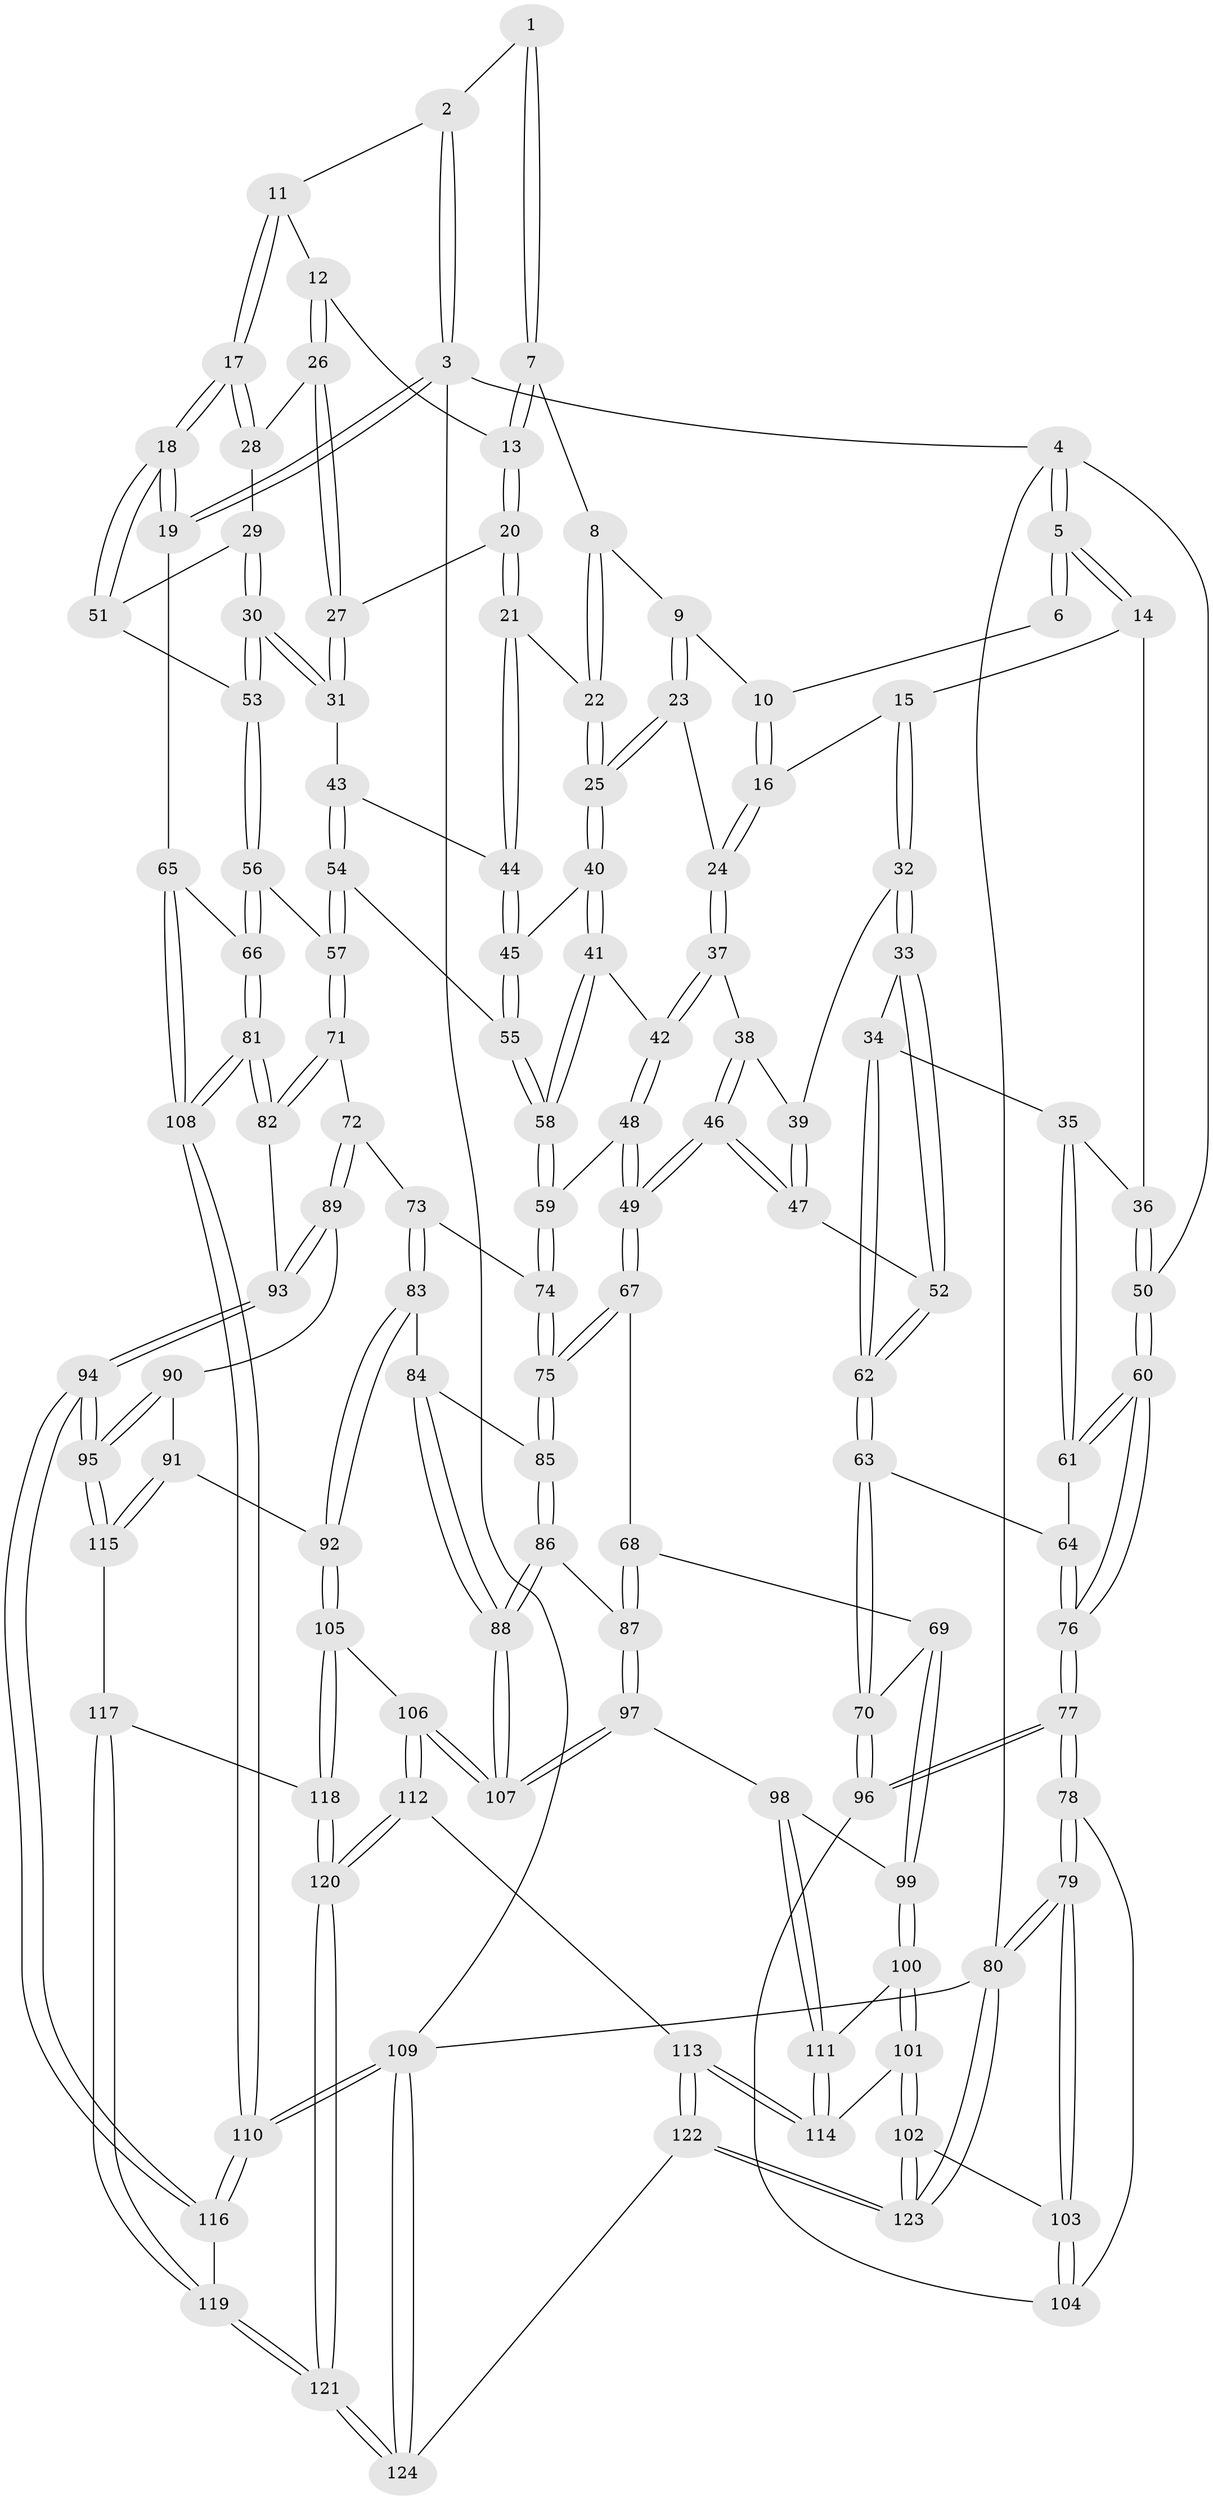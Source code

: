 // Generated by graph-tools (version 1.1) at 2025/38/03/09/25 02:38:52]
// undirected, 124 vertices, 307 edges
graph export_dot {
graph [start="1"]
  node [color=gray90,style=filled];
  1 [pos="+0.8911744990192354+0"];
  2 [pos="+0.9154067416687542+0"];
  3 [pos="+1+0"];
  4 [pos="+0+0"];
  5 [pos="+0+0"];
  6 [pos="+0.475988309661844+0"];
  7 [pos="+0.7296648029778712+0.08207828931610762"];
  8 [pos="+0.6197872974105805+0.11564580652289635"];
  9 [pos="+0.5361878662294796+0.1063899376042311"];
  10 [pos="+0.4667564268887517+0"];
  11 [pos="+0.9178150534179281+0.09020041728356494"];
  12 [pos="+0.8737218963872097+0.18438031901232987"];
  13 [pos="+0.7373443994164617+0.10160769819438462"];
  14 [pos="+0.1535791180713148+0.12591375991743686"];
  15 [pos="+0.20827320460296253+0.1486237506902281"];
  16 [pos="+0.2849260551061495+0.13425489032587676"];
  17 [pos="+1+0.2849286628707275"];
  18 [pos="+1+0.3284555674439743"];
  19 [pos="+1+0.35622952349780035"];
  20 [pos="+0.7435373650517935+0.24130593209993742"];
  21 [pos="+0.6701264329497068+0.27461020511994405"];
  22 [pos="+0.6448687965458949+0.2749936663451247"];
  23 [pos="+0.4847248148827669+0.21513060546440532"];
  24 [pos="+0.4702005116170696+0.2264703476287972"];
  25 [pos="+0.634915051239851+0.2803873201350758"];
  26 [pos="+0.8824498644994746+0.22509200277232758"];
  27 [pos="+0.7885047174210379+0.2689918636661994"];
  28 [pos="+0.8929756005270237+0.2304558898019259"];
  29 [pos="+0.867409605950215+0.33824764499872095"];
  30 [pos="+0.8141856063684465+0.3492940488283378"];
  31 [pos="+0.8005507408031032+0.3375344577057457"];
  32 [pos="+0.26560491825906574+0.27922669615983664"];
  33 [pos="+0.2523251021314311+0.3814048894920497"];
  34 [pos="+0.20950688906059187+0.409336804016442"];
  35 [pos="+0.10229588189796547+0.37349920305374906"];
  36 [pos="+0.10574806258271409+0.2954042903389831"];
  37 [pos="+0.46317077990348743+0.25220754501109677"];
  38 [pos="+0.4394183022775548+0.2796314442264315"];
  39 [pos="+0.35191565030574884+0.2973085053121896"];
  40 [pos="+0.6143211782172658+0.32741613062558994"];
  41 [pos="+0.5700370354728834+0.36446635857899434"];
  42 [pos="+0.5476804108269061+0.36505677951769566"];
  43 [pos="+0.747162102070852+0.3674120843090331"];
  44 [pos="+0.7072273821710399+0.3505724919744808"];
  45 [pos="+0.6673983949293625+0.3886276575289371"];
  46 [pos="+0.4157697973990034+0.46352101029407905"];
  47 [pos="+0.36936580705718075+0.4378963158088868"];
  48 [pos="+0.5089688786513085+0.4047810590507573"];
  49 [pos="+0.41612446537272163+0.4640012268019287"];
  50 [pos="+0+0.32182473728501265"];
  51 [pos="+0.9148047115299023+0.3448052446755053"];
  52 [pos="+0.3526593399779145+0.43281707919201434"];
  53 [pos="+0.8399287895708973+0.4352990896265902"];
  54 [pos="+0.7189624738653204+0.4620722044446512"];
  55 [pos="+0.6727844751380259+0.4634106640935885"];
  56 [pos="+0.8516948739929371+0.5092004843136485"];
  57 [pos="+0.8344561083976959+0.5176160389398178"];
  58 [pos="+0.6356952055103446+0.48262789842072"];
  59 [pos="+0.6244960717967545+0.49758611385289675"];
  60 [pos="+0+0.4289046597165561"];
  61 [pos="+0.051805820206821014+0.4114754805736145"];
  62 [pos="+0.19613659612277895+0.5471539367104479"];
  63 [pos="+0.1854637223226573+0.5906361415769317"];
  64 [pos="+0.13416368601093498+0.5681829140896729"];
  65 [pos="+1+0.4593219691119759"];
  66 [pos="+0.9479981519477209+0.5119728886735473"];
  67 [pos="+0.4274382805513573+0.5238572408975113"];
  68 [pos="+0.36832937932764576+0.5645055717155201"];
  69 [pos="+0.20775150104779116+0.6083879255404355"];
  70 [pos="+0.19356646230165653+0.6037876041697624"];
  71 [pos="+0.8002094647792701+0.5822941992279984"];
  72 [pos="+0.7221742037742084+0.6273794436618212"];
  73 [pos="+0.6307644051056304+0.5793253026688246"];
  74 [pos="+0.603030224182297+0.5362213686085955"];
  75 [pos="+0.4682617063185306+0.5506701594786946"];
  76 [pos="+0+0.5935318014532363"];
  77 [pos="+0+0.667494977472301"];
  78 [pos="+0+0.6974788438951648"];
  79 [pos="+0+1"];
  80 [pos="+0+1"];
  81 [pos="+0.8901964686921375+0.7551472952729094"];
  82 [pos="+0.8865172153036283+0.7548761173381948"];
  83 [pos="+0.5871244423235196+0.6909993106102952"];
  84 [pos="+0.5206111571662985+0.6547691603127617"];
  85 [pos="+0.47678058027582876+0.602945291176841"];
  86 [pos="+0.45465965983603773+0.6616924642426966"];
  87 [pos="+0.3726129978693345+0.718930419273502"];
  88 [pos="+0.48907499654384085+0.7809113448471938"];
  89 [pos="+0.7204786550546949+0.6421577145162334"];
  90 [pos="+0.7194974391118021+0.6448646080588344"];
  91 [pos="+0.6357294848306613+0.767692022596665"];
  92 [pos="+0.6121410785152338+0.7712975000793654"];
  93 [pos="+0.8543584047867359+0.7679573228264849"];
  94 [pos="+0.7859752321425851+0.8110518528907255"];
  95 [pos="+0.78180475418498+0.8096999333665031"];
  96 [pos="+0.14521824552278403+0.6759842764998162"];
  97 [pos="+0.36778935463593077+0.7293115482527045"];
  98 [pos="+0.3542850399970835+0.7356921514729433"];
  99 [pos="+0.2873095254352004+0.7250740360881845"];
  100 [pos="+0.233605330217416+0.8336377545794893"];
  101 [pos="+0.17922042199289023+0.8759859609597797"];
  102 [pos="+0.16868788428770834+0.8825172569022096"];
  103 [pos="+0.13321781996409102+0.8514068121921208"];
  104 [pos="+0.10921048746373586+0.8044240594477712"];
  105 [pos="+0.6035173805204945+0.7791463227882526"];
  106 [pos="+0.5108562884670489+0.8122875588023378"];
  107 [pos="+0.48927690940349866+0.783305230625737"];
  108 [pos="+1+0.9003787337989134"];
  109 [pos="+1+1"];
  110 [pos="+1+1"];
  111 [pos="+0.36047854387122535+0.8419510068666153"];
  112 [pos="+0.4805285497687473+0.875629886579799"];
  113 [pos="+0.43225422905372746+0.917249649717587"];
  114 [pos="+0.4159664349085427+0.903327016418195"];
  115 [pos="+0.7254182207044577+0.8029650576494046"];
  116 [pos="+0.7893925776443492+0.8877705060940899"];
  117 [pos="+0.6906061445393078+0.8735413633730317"];
  118 [pos="+0.635591867495421+0.883220610282349"];
  119 [pos="+0.7321567475311683+1"];
  120 [pos="+0.6341971984955935+0.9637306196731399"];
  121 [pos="+0.7131279364943676+1"];
  122 [pos="+0.354435637889485+1"];
  123 [pos="+0.22190936535580774+1"];
  124 [pos="+0.7258605244323257+1"];
  1 -- 2;
  1 -- 7;
  1 -- 7;
  2 -- 3;
  2 -- 3;
  2 -- 11;
  3 -- 4;
  3 -- 19;
  3 -- 19;
  3 -- 109;
  4 -- 5;
  4 -- 5;
  4 -- 50;
  4 -- 80;
  5 -- 6;
  5 -- 6;
  5 -- 14;
  5 -- 14;
  6 -- 10;
  7 -- 8;
  7 -- 13;
  7 -- 13;
  8 -- 9;
  8 -- 22;
  8 -- 22;
  9 -- 10;
  9 -- 23;
  9 -- 23;
  10 -- 16;
  10 -- 16;
  11 -- 12;
  11 -- 17;
  11 -- 17;
  12 -- 13;
  12 -- 26;
  12 -- 26;
  13 -- 20;
  13 -- 20;
  14 -- 15;
  14 -- 36;
  15 -- 16;
  15 -- 32;
  15 -- 32;
  16 -- 24;
  16 -- 24;
  17 -- 18;
  17 -- 18;
  17 -- 28;
  17 -- 28;
  18 -- 19;
  18 -- 19;
  18 -- 51;
  18 -- 51;
  19 -- 65;
  20 -- 21;
  20 -- 21;
  20 -- 27;
  21 -- 22;
  21 -- 44;
  21 -- 44;
  22 -- 25;
  22 -- 25;
  23 -- 24;
  23 -- 25;
  23 -- 25;
  24 -- 37;
  24 -- 37;
  25 -- 40;
  25 -- 40;
  26 -- 27;
  26 -- 27;
  26 -- 28;
  27 -- 31;
  27 -- 31;
  28 -- 29;
  29 -- 30;
  29 -- 30;
  29 -- 51;
  30 -- 31;
  30 -- 31;
  30 -- 53;
  30 -- 53;
  31 -- 43;
  32 -- 33;
  32 -- 33;
  32 -- 39;
  33 -- 34;
  33 -- 52;
  33 -- 52;
  34 -- 35;
  34 -- 62;
  34 -- 62;
  35 -- 36;
  35 -- 61;
  35 -- 61;
  36 -- 50;
  36 -- 50;
  37 -- 38;
  37 -- 42;
  37 -- 42;
  38 -- 39;
  38 -- 46;
  38 -- 46;
  39 -- 47;
  39 -- 47;
  40 -- 41;
  40 -- 41;
  40 -- 45;
  41 -- 42;
  41 -- 58;
  41 -- 58;
  42 -- 48;
  42 -- 48;
  43 -- 44;
  43 -- 54;
  43 -- 54;
  44 -- 45;
  44 -- 45;
  45 -- 55;
  45 -- 55;
  46 -- 47;
  46 -- 47;
  46 -- 49;
  46 -- 49;
  47 -- 52;
  48 -- 49;
  48 -- 49;
  48 -- 59;
  49 -- 67;
  49 -- 67;
  50 -- 60;
  50 -- 60;
  51 -- 53;
  52 -- 62;
  52 -- 62;
  53 -- 56;
  53 -- 56;
  54 -- 55;
  54 -- 57;
  54 -- 57;
  55 -- 58;
  55 -- 58;
  56 -- 57;
  56 -- 66;
  56 -- 66;
  57 -- 71;
  57 -- 71;
  58 -- 59;
  58 -- 59;
  59 -- 74;
  59 -- 74;
  60 -- 61;
  60 -- 61;
  60 -- 76;
  60 -- 76;
  61 -- 64;
  62 -- 63;
  62 -- 63;
  63 -- 64;
  63 -- 70;
  63 -- 70;
  64 -- 76;
  64 -- 76;
  65 -- 66;
  65 -- 108;
  65 -- 108;
  66 -- 81;
  66 -- 81;
  67 -- 68;
  67 -- 75;
  67 -- 75;
  68 -- 69;
  68 -- 87;
  68 -- 87;
  69 -- 70;
  69 -- 99;
  69 -- 99;
  70 -- 96;
  70 -- 96;
  71 -- 72;
  71 -- 82;
  71 -- 82;
  72 -- 73;
  72 -- 89;
  72 -- 89;
  73 -- 74;
  73 -- 83;
  73 -- 83;
  74 -- 75;
  74 -- 75;
  75 -- 85;
  75 -- 85;
  76 -- 77;
  76 -- 77;
  77 -- 78;
  77 -- 78;
  77 -- 96;
  77 -- 96;
  78 -- 79;
  78 -- 79;
  78 -- 104;
  79 -- 80;
  79 -- 80;
  79 -- 103;
  79 -- 103;
  80 -- 123;
  80 -- 123;
  80 -- 109;
  81 -- 82;
  81 -- 82;
  81 -- 108;
  81 -- 108;
  82 -- 93;
  83 -- 84;
  83 -- 92;
  83 -- 92;
  84 -- 85;
  84 -- 88;
  84 -- 88;
  85 -- 86;
  85 -- 86;
  86 -- 87;
  86 -- 88;
  86 -- 88;
  87 -- 97;
  87 -- 97;
  88 -- 107;
  88 -- 107;
  89 -- 90;
  89 -- 93;
  89 -- 93;
  90 -- 91;
  90 -- 95;
  90 -- 95;
  91 -- 92;
  91 -- 115;
  91 -- 115;
  92 -- 105;
  92 -- 105;
  93 -- 94;
  93 -- 94;
  94 -- 95;
  94 -- 95;
  94 -- 116;
  94 -- 116;
  95 -- 115;
  95 -- 115;
  96 -- 104;
  97 -- 98;
  97 -- 107;
  97 -- 107;
  98 -- 99;
  98 -- 111;
  98 -- 111;
  99 -- 100;
  99 -- 100;
  100 -- 101;
  100 -- 101;
  100 -- 111;
  101 -- 102;
  101 -- 102;
  101 -- 114;
  102 -- 103;
  102 -- 123;
  102 -- 123;
  103 -- 104;
  103 -- 104;
  105 -- 106;
  105 -- 118;
  105 -- 118;
  106 -- 107;
  106 -- 107;
  106 -- 112;
  106 -- 112;
  108 -- 110;
  108 -- 110;
  109 -- 110;
  109 -- 110;
  109 -- 124;
  109 -- 124;
  110 -- 116;
  110 -- 116;
  111 -- 114;
  111 -- 114;
  112 -- 113;
  112 -- 120;
  112 -- 120;
  113 -- 114;
  113 -- 114;
  113 -- 122;
  113 -- 122;
  115 -- 117;
  116 -- 119;
  117 -- 118;
  117 -- 119;
  117 -- 119;
  118 -- 120;
  118 -- 120;
  119 -- 121;
  119 -- 121;
  120 -- 121;
  120 -- 121;
  121 -- 124;
  121 -- 124;
  122 -- 123;
  122 -- 123;
  122 -- 124;
}
